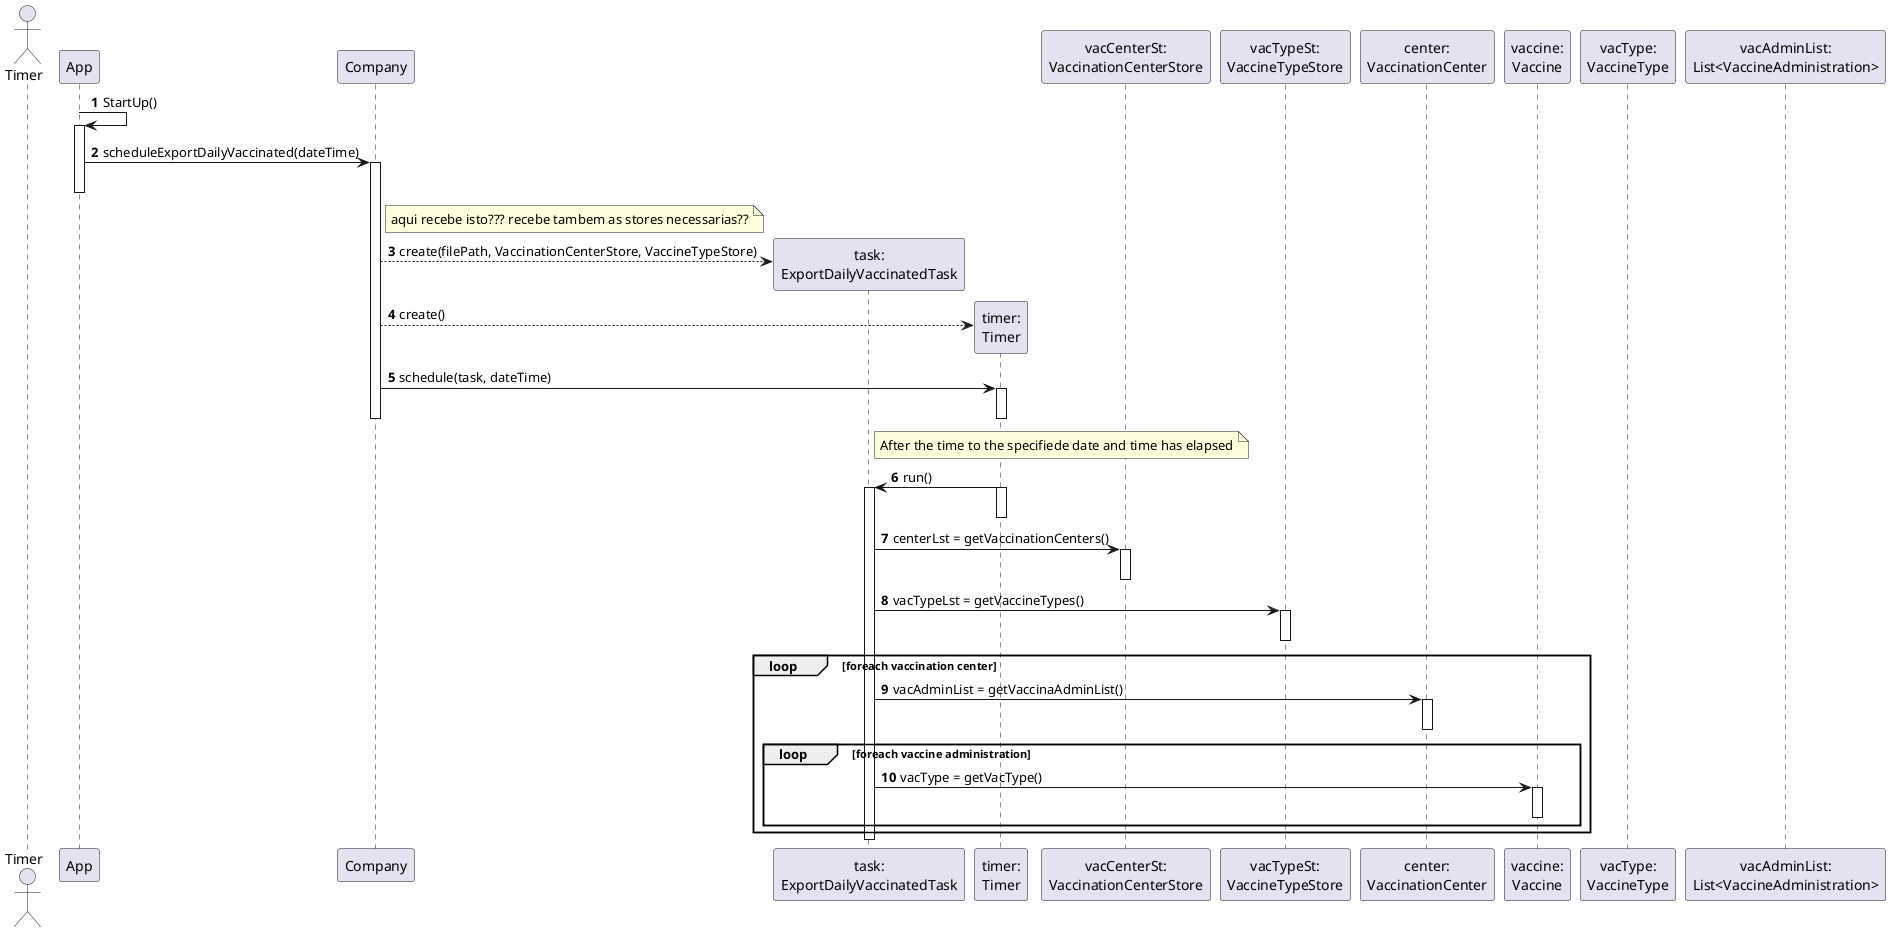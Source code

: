 @startuml
autonumber
'hide footbox
actor "Timer" as ACTOR

participant "App" as APP
participant "Company" as COMP
participant "task:\nExportDailyVaccinatedTask" as TASK
participant "timer:\nTimer" as TIMER
participant "vacCenterSt:\nVaccinationCenterStore" as VCST
participant "vacTypeSt:\nVaccineTypeStore" as VTST
participant "center:\nVaccinationCenter" as CENTER
participant "vaccine:\nVaccine" as VAC
participant "vacType:\nVaccineType" as VACTYPE
participant "vacAdminList:\nList<VaccineAdministration>" as VALST



APP -> APP : StartUp()
activate APP
    APP -> COMP : scheduleExportDailyVaccinated(dateTime)
    activate COMP

    deactivate APP

        note right of COMP
            aqui recebe isto??? recebe tambem as stores necessarias??
        end note 
        COMP --> TASK ** : create(filePath, VaccinationCenterStore, VaccineTypeStore)

        COMP --> TIMER ** : create()

        COMP -> TIMER : schedule(task, dateTime)
        activate TIMER
        deactivate TIMER

        note right TASK 
            After the time to the specifiede date and time has elapsed
        end note 
        
    deactivate COMP

        TIMER -> TASK : run()
        activate TIMER
        deactivate TIMER
        activate TASK
            TASK -> VCST : centerLst = getVaccinationCenters()
            activate VCST
            deactivate VCST

            TASK -> VTST : vacTypeLst = getVaccineTypes()
            activate VTST
            deactivate VTST

            loop foreach vaccination center
                TASK -> CENTER : vacAdminList = getVaccinaAdminList()
                activate CENTER
                deactivate CENTER

                loop foreach vaccine administration
                    TASK -> VAC : vacType = getVacType()
                    activate VAC
                    deactivate VAC
                end
            end
        deactivate TASK




@enduml 